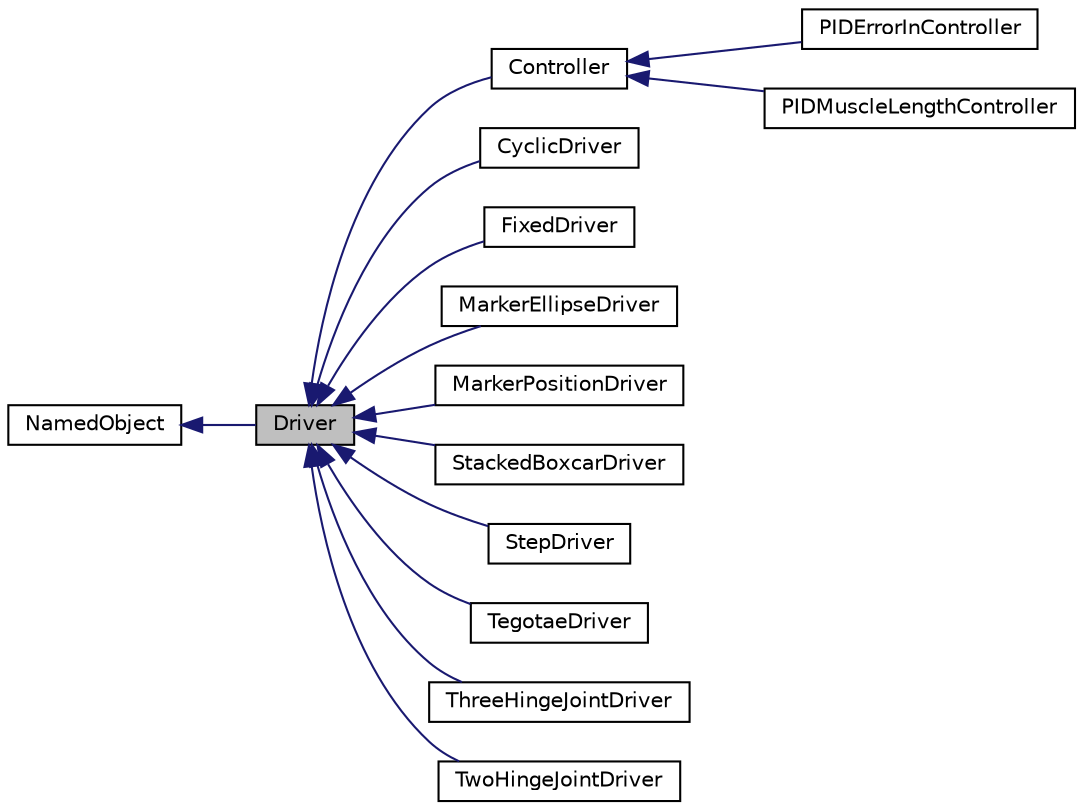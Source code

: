 digraph "Driver"
{
 // LATEX_PDF_SIZE
  edge [fontname="Helvetica",fontsize="10",labelfontname="Helvetica",labelfontsize="10"];
  node [fontname="Helvetica",fontsize="10",shape=record];
  rankdir="LR";
  Node1 [label="Driver",height=0.2,width=0.4,color="black", fillcolor="grey75", style="filled", fontcolor="black",tooltip=" "];
  Node2 -> Node1 [dir="back",color="midnightblue",fontsize="10",style="solid",fontname="Helvetica"];
  Node2 [label="NamedObject",height=0.2,width=0.4,color="black", fillcolor="white", style="filled",URL="$classNamedObject.html",tooltip=" "];
  Node1 -> Node3 [dir="back",color="midnightblue",fontsize="10",style="solid",fontname="Helvetica"];
  Node3 [label="Controller",height=0.2,width=0.4,color="black", fillcolor="white", style="filled",URL="$classController.html",tooltip=" "];
  Node3 -> Node4 [dir="back",color="midnightblue",fontsize="10",style="solid",fontname="Helvetica"];
  Node4 [label="PIDErrorInController",height=0.2,width=0.4,color="black", fillcolor="white", style="filled",URL="$classPIDErrorInController.html",tooltip=" "];
  Node3 -> Node5 [dir="back",color="midnightblue",fontsize="10",style="solid",fontname="Helvetica"];
  Node5 [label="PIDMuscleLengthController",height=0.2,width=0.4,color="black", fillcolor="white", style="filled",URL="$classPIDMuscleLengthController.html",tooltip=" "];
  Node1 -> Node6 [dir="back",color="midnightblue",fontsize="10",style="solid",fontname="Helvetica"];
  Node6 [label="CyclicDriver",height=0.2,width=0.4,color="black", fillcolor="white", style="filled",URL="$classCyclicDriver.html",tooltip=" "];
  Node1 -> Node7 [dir="back",color="midnightblue",fontsize="10",style="solid",fontname="Helvetica"];
  Node7 [label="FixedDriver",height=0.2,width=0.4,color="black", fillcolor="white", style="filled",URL="$classFixedDriver.html",tooltip=" "];
  Node1 -> Node8 [dir="back",color="midnightblue",fontsize="10",style="solid",fontname="Helvetica"];
  Node8 [label="MarkerEllipseDriver",height=0.2,width=0.4,color="black", fillcolor="white", style="filled",URL="$classMarkerEllipseDriver.html",tooltip=" "];
  Node1 -> Node9 [dir="back",color="midnightblue",fontsize="10",style="solid",fontname="Helvetica"];
  Node9 [label="MarkerPositionDriver",height=0.2,width=0.4,color="black", fillcolor="white", style="filled",URL="$classMarkerPositionDriver.html",tooltip=" "];
  Node1 -> Node10 [dir="back",color="midnightblue",fontsize="10",style="solid",fontname="Helvetica"];
  Node10 [label="StackedBoxcarDriver",height=0.2,width=0.4,color="black", fillcolor="white", style="filled",URL="$classStackedBoxcarDriver.html",tooltip=" "];
  Node1 -> Node11 [dir="back",color="midnightblue",fontsize="10",style="solid",fontname="Helvetica"];
  Node11 [label="StepDriver",height=0.2,width=0.4,color="black", fillcolor="white", style="filled",URL="$classStepDriver.html",tooltip=" "];
  Node1 -> Node12 [dir="back",color="midnightblue",fontsize="10",style="solid",fontname="Helvetica"];
  Node12 [label="TegotaeDriver",height=0.2,width=0.4,color="black", fillcolor="white", style="filled",URL="$classTegotaeDriver.html",tooltip=" "];
  Node1 -> Node13 [dir="back",color="midnightblue",fontsize="10",style="solid",fontname="Helvetica"];
  Node13 [label="ThreeHingeJointDriver",height=0.2,width=0.4,color="black", fillcolor="white", style="filled",URL="$classThreeHingeJointDriver.html",tooltip=" "];
  Node1 -> Node14 [dir="back",color="midnightblue",fontsize="10",style="solid",fontname="Helvetica"];
  Node14 [label="TwoHingeJointDriver",height=0.2,width=0.4,color="black", fillcolor="white", style="filled",URL="$classTwoHingeJointDriver.html",tooltip=" "];
}
